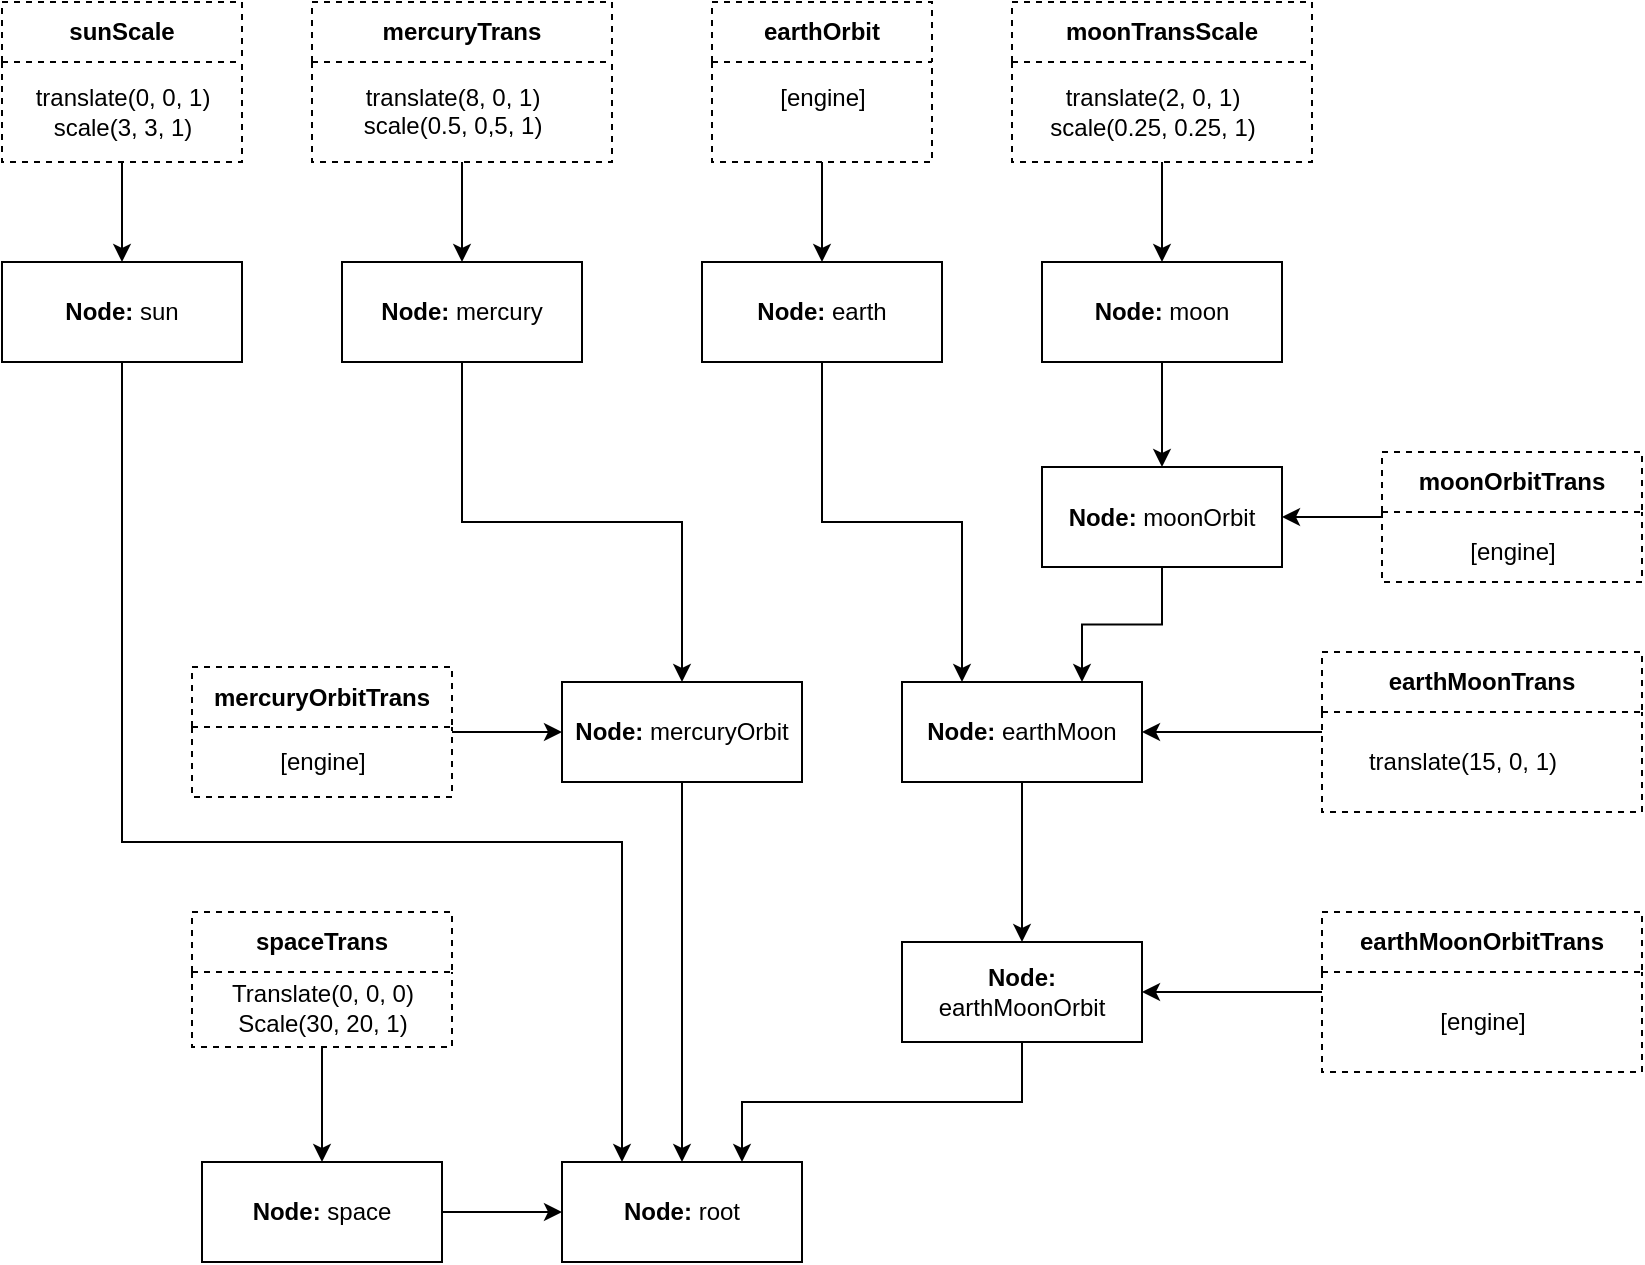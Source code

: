 <mxfile version="24.7.16">
  <diagram name="Page-1" id="nsxdXsHPMkuc5sDnX4gc">
    <mxGraphModel dx="1728" dy="645" grid="1" gridSize="10" guides="1" tooltips="1" connect="1" arrows="1" fold="1" page="1" pageScale="1" pageWidth="850" pageHeight="1100" math="0" shadow="0">
      <root>
        <mxCell id="0" />
        <mxCell id="1" parent="0" />
        <mxCell id="PgbMHVhYkzSk4JH8k8pA-12" style="edgeStyle=orthogonalEdgeStyle;rounded=0;orthogonalLoop=1;jettySize=auto;html=1;exitX=0.5;exitY=1;exitDx=0;exitDy=0;entryX=0.75;entryY=0;entryDx=0;entryDy=0;" parent="1" source="PgbMHVhYkzSk4JH8k8pA-1" target="PgbMHVhYkzSk4JH8k8pA-2" edge="1">
          <mxGeometry relative="1" as="geometry" />
        </mxCell>
        <mxCell id="PgbMHVhYkzSk4JH8k8pA-1" value="&lt;b&gt;Node:&lt;/b&gt; earthMoonOrbit" style="rounded=0;whiteSpace=wrap;html=1;" parent="1" vertex="1">
          <mxGeometry x="470" y="480" width="120" height="50" as="geometry" />
        </mxCell>
        <mxCell id="PgbMHVhYkzSk4JH8k8pA-2" value="&lt;b&gt;Node:&lt;/b&gt; root" style="rounded=0;whiteSpace=wrap;html=1;" parent="1" vertex="1">
          <mxGeometry x="300" y="590" width="120" height="50" as="geometry" />
        </mxCell>
        <mxCell id="PgbMHVhYkzSk4JH8k8pA-11" style="edgeStyle=orthogonalEdgeStyle;rounded=0;orthogonalLoop=1;jettySize=auto;html=1;exitX=0.5;exitY=1;exitDx=0;exitDy=0;entryX=0.5;entryY=0;entryDx=0;entryDy=0;" parent="1" source="PgbMHVhYkzSk4JH8k8pA-3" target="PgbMHVhYkzSk4JH8k8pA-1" edge="1">
          <mxGeometry relative="1" as="geometry" />
        </mxCell>
        <mxCell id="PgbMHVhYkzSk4JH8k8pA-3" value="&lt;div&gt;&lt;b&gt;Node:&lt;/b&gt; earthMoon&lt;/div&gt;" style="rounded=0;whiteSpace=wrap;html=1;" parent="1" vertex="1">
          <mxGeometry x="470" y="350" width="120" height="50" as="geometry" />
        </mxCell>
        <mxCell id="PgbMHVhYkzSk4JH8k8pA-10" style="edgeStyle=orthogonalEdgeStyle;rounded=0;orthogonalLoop=1;jettySize=auto;html=1;exitX=0.5;exitY=1;exitDx=0;exitDy=0;entryX=0.25;entryY=0;entryDx=0;entryDy=0;" parent="1" source="PgbMHVhYkzSk4JH8k8pA-4" target="PgbMHVhYkzSk4JH8k8pA-3" edge="1">
          <mxGeometry relative="1" as="geometry" />
        </mxCell>
        <mxCell id="PgbMHVhYkzSk4JH8k8pA-4" value="&lt;div&gt;&lt;b&gt;Node:&lt;/b&gt; earth&lt;/div&gt;" style="rounded=0;whiteSpace=wrap;html=1;" parent="1" vertex="1">
          <mxGeometry x="370" y="140" width="120" height="50" as="geometry" />
        </mxCell>
        <mxCell id="PgbMHVhYkzSk4JH8k8pA-9" style="edgeStyle=orthogonalEdgeStyle;rounded=0;orthogonalLoop=1;jettySize=auto;html=1;exitX=0.5;exitY=1;exitDx=0;exitDy=0;entryX=0.75;entryY=0;entryDx=0;entryDy=0;" parent="1" source="PgbMHVhYkzSk4JH8k8pA-5" target="PgbMHVhYkzSk4JH8k8pA-3" edge="1">
          <mxGeometry relative="1" as="geometry">
            <mxPoint x="550" y="350" as="targetPoint" />
          </mxGeometry>
        </mxCell>
        <mxCell id="PgbMHVhYkzSk4JH8k8pA-5" value="&lt;div&gt;&lt;b&gt;Node:&lt;/b&gt; moonOrbit&lt;br&gt;&lt;/div&gt;" style="rounded=0;whiteSpace=wrap;html=1;" parent="1" vertex="1">
          <mxGeometry x="540" y="242.5" width="120" height="50" as="geometry" />
        </mxCell>
        <mxCell id="PgbMHVhYkzSk4JH8k8pA-7" style="edgeStyle=orthogonalEdgeStyle;rounded=0;orthogonalLoop=1;jettySize=auto;html=1;exitX=0.5;exitY=1;exitDx=0;exitDy=0;entryX=0.5;entryY=0;entryDx=0;entryDy=0;" parent="1" source="PgbMHVhYkzSk4JH8k8pA-6" target="PgbMHVhYkzSk4JH8k8pA-5" edge="1">
          <mxGeometry relative="1" as="geometry" />
        </mxCell>
        <mxCell id="PgbMHVhYkzSk4JH8k8pA-6" value="&lt;div&gt;&lt;b&gt;Node:&lt;/b&gt; moon&lt;br&gt;&lt;/div&gt;" style="rounded=0;whiteSpace=wrap;html=1;" parent="1" vertex="1">
          <mxGeometry x="540" y="140" width="120" height="50" as="geometry" />
        </mxCell>
        <mxCell id="PgbMHVhYkzSk4JH8k8pA-15" style="edgeStyle=orthogonalEdgeStyle;rounded=0;orthogonalLoop=1;jettySize=auto;html=1;entryX=0.25;entryY=0;entryDx=0;entryDy=0;exitX=0.5;exitY=1;exitDx=0;exitDy=0;" parent="1" source="PgbMHVhYkzSk4JH8k8pA-13" target="PgbMHVhYkzSk4JH8k8pA-2" edge="1">
          <mxGeometry relative="1" as="geometry">
            <Array as="points">
              <mxPoint x="80" y="430" />
              <mxPoint x="330" y="430" />
            </Array>
          </mxGeometry>
        </mxCell>
        <mxCell id="PgbMHVhYkzSk4JH8k8pA-13" value="&lt;div&gt;&lt;b&gt;Node:&lt;/b&gt; sun&lt;br&gt;&lt;/div&gt;" style="rounded=0;whiteSpace=wrap;html=1;" parent="1" vertex="1">
          <mxGeometry x="20" y="140" width="120" height="50" as="geometry" />
        </mxCell>
        <mxCell id="PgbMHVhYkzSk4JH8k8pA-19" style="edgeStyle=orthogonalEdgeStyle;rounded=0;orthogonalLoop=1;jettySize=auto;html=1;exitX=0.5;exitY=1;exitDx=0;exitDy=0;entryX=0.5;entryY=0;entryDx=0;entryDy=0;" parent="1" source="PgbMHVhYkzSk4JH8k8pA-16" target="PgbMHVhYkzSk4JH8k8pA-17" edge="1">
          <mxGeometry relative="1" as="geometry" />
        </mxCell>
        <mxCell id="PgbMHVhYkzSk4JH8k8pA-16" value="&lt;div&gt;&lt;b&gt;Node:&lt;/b&gt; mercury&lt;br&gt;&lt;/div&gt;" style="rounded=0;whiteSpace=wrap;html=1;" parent="1" vertex="1">
          <mxGeometry x="190" y="140" width="120" height="50" as="geometry" />
        </mxCell>
        <mxCell id="PgbMHVhYkzSk4JH8k8pA-18" style="edgeStyle=orthogonalEdgeStyle;rounded=0;orthogonalLoop=1;jettySize=auto;html=1;exitX=0.5;exitY=1;exitDx=0;exitDy=0;entryX=0.5;entryY=0;entryDx=0;entryDy=0;" parent="1" source="PgbMHVhYkzSk4JH8k8pA-17" target="PgbMHVhYkzSk4JH8k8pA-2" edge="1">
          <mxGeometry relative="1" as="geometry">
            <mxPoint x="330" y="580" as="targetPoint" />
          </mxGeometry>
        </mxCell>
        <mxCell id="PgbMHVhYkzSk4JH8k8pA-17" value="&lt;div&gt;&lt;b&gt;Node:&lt;/b&gt; mercuryOrbit&lt;br&gt;&lt;/div&gt;" style="rounded=0;whiteSpace=wrap;html=1;" parent="1" vertex="1">
          <mxGeometry x="300" y="350" width="120" height="50" as="geometry" />
        </mxCell>
        <mxCell id="PgbMHVhYkzSk4JH8k8pA-35" style="edgeStyle=orthogonalEdgeStyle;rounded=0;orthogonalLoop=1;jettySize=auto;html=1;exitX=0;exitY=0.5;exitDx=0;exitDy=0;entryX=1;entryY=0.5;entryDx=0;entryDy=0;" parent="1" source="PgbMHVhYkzSk4JH8k8pA-23" target="PgbMHVhYkzSk4JH8k8pA-1" edge="1">
          <mxGeometry relative="1" as="geometry" />
        </mxCell>
        <mxCell id="PgbMHVhYkzSk4JH8k8pA-23" value="earthMoonOrbitTrans" style="swimlane;whiteSpace=wrap;html=1;startSize=30;dashed=1;" parent="1" vertex="1">
          <mxGeometry x="680" y="465" width="160" height="80" as="geometry" />
        </mxCell>
        <mxCell id="PgbMHVhYkzSk4JH8k8pA-37" value="[engine]" style="text;html=1;align=center;verticalAlign=middle;resizable=0;points=[];autosize=1;strokeColor=none;fillColor=none;" parent="PgbMHVhYkzSk4JH8k8pA-23" vertex="1">
          <mxGeometry x="45" y="40" width="70" height="30" as="geometry" />
        </mxCell>
        <mxCell id="PgbMHVhYkzSk4JH8k8pA-28" style="edgeStyle=orthogonalEdgeStyle;rounded=0;orthogonalLoop=1;jettySize=auto;html=1;entryX=1;entryY=0.5;entryDx=0;entryDy=0;" parent="1" source="PgbMHVhYkzSk4JH8k8pA-26" target="PgbMHVhYkzSk4JH8k8pA-3" edge="1">
          <mxGeometry relative="1" as="geometry" />
        </mxCell>
        <mxCell id="PgbMHVhYkzSk4JH8k8pA-26" value="earthMoonTrans" style="swimlane;whiteSpace=wrap;html=1;startSize=30;dashed=1;" parent="1" vertex="1">
          <mxGeometry x="680" y="335" width="160" height="80" as="geometry" />
        </mxCell>
        <mxCell id="PgbMHVhYkzSk4JH8k8pA-27" value="&lt;div&gt;translate(15, 0, 1)&lt;/div&gt;" style="text;html=1;align=center;verticalAlign=middle;resizable=0;points=[];autosize=1;strokeColor=none;fillColor=none;" parent="PgbMHVhYkzSk4JH8k8pA-26" vertex="1">
          <mxGeometry x="10" y="40" width="120" height="30" as="geometry" />
        </mxCell>
        <mxCell id="PgbMHVhYkzSk4JH8k8pA-31" style="edgeStyle=orthogonalEdgeStyle;rounded=0;orthogonalLoop=1;jettySize=auto;html=1;entryX=0.5;entryY=0;entryDx=0;entryDy=0;" parent="1" source="PgbMHVhYkzSk4JH8k8pA-29" target="PgbMHVhYkzSk4JH8k8pA-6" edge="1">
          <mxGeometry relative="1" as="geometry" />
        </mxCell>
        <mxCell id="PgbMHVhYkzSk4JH8k8pA-29" value="moonTransScale" style="swimlane;whiteSpace=wrap;html=1;startSize=30;dashed=1;" parent="1" vertex="1">
          <mxGeometry x="525" y="10" width="150" height="80" as="geometry" />
        </mxCell>
        <mxCell id="PgbMHVhYkzSk4JH8k8pA-30" value="&lt;div&gt;translate(2, 0, 1)&lt;/div&gt;&lt;div&gt;&lt;div&gt;scale(0.25, 0.25, 1)&lt;/div&gt;&lt;/div&gt;" style="text;html=1;align=center;verticalAlign=middle;resizable=0;points=[];autosize=1;strokeColor=none;fillColor=none;" parent="PgbMHVhYkzSk4JH8k8pA-29" vertex="1">
          <mxGeometry x="5" y="35" width="130" height="40" as="geometry" />
        </mxCell>
        <mxCell id="PgbMHVhYkzSk4JH8k8pA-34" style="edgeStyle=orthogonalEdgeStyle;rounded=0;orthogonalLoop=1;jettySize=auto;html=1;entryX=1;entryY=0.5;entryDx=0;entryDy=0;" parent="1" source="PgbMHVhYkzSk4JH8k8pA-32" target="PgbMHVhYkzSk4JH8k8pA-5" edge="1">
          <mxGeometry relative="1" as="geometry" />
        </mxCell>
        <mxCell id="PgbMHVhYkzSk4JH8k8pA-32" value="moonOrbitTrans" style="swimlane;whiteSpace=wrap;html=1;startSize=30;dashed=1;" parent="1" vertex="1">
          <mxGeometry x="710" y="235" width="130" height="65" as="geometry" />
        </mxCell>
        <mxCell id="PgbMHVhYkzSk4JH8k8pA-36" value="[engine]" style="text;html=1;align=center;verticalAlign=middle;resizable=0;points=[];autosize=1;strokeColor=none;fillColor=none;" parent="PgbMHVhYkzSk4JH8k8pA-32" vertex="1">
          <mxGeometry x="30" y="35" width="70" height="30" as="geometry" />
        </mxCell>
        <mxCell id="PgbMHVhYkzSk4JH8k8pA-41" style="edgeStyle=orthogonalEdgeStyle;rounded=0;orthogonalLoop=1;jettySize=auto;html=1;entryX=0.5;entryY=0;entryDx=0;entryDy=0;" parent="1" source="PgbMHVhYkzSk4JH8k8pA-38" target="PgbMHVhYkzSk4JH8k8pA-13" edge="1">
          <mxGeometry relative="1" as="geometry" />
        </mxCell>
        <mxCell id="PgbMHVhYkzSk4JH8k8pA-38" value="sunScale" style="swimlane;whiteSpace=wrap;html=1;startSize=30;dashed=1;" parent="1" vertex="1">
          <mxGeometry x="20" y="10" width="120" height="80" as="geometry" />
        </mxCell>
        <mxCell id="PgbMHVhYkzSk4JH8k8pA-39" value="&lt;div&gt;translate(0, 0, 1)&lt;br&gt;&lt;/div&gt;&lt;div&gt;scale(3, 3, 1)&lt;br&gt;&lt;/div&gt;" style="text;html=1;align=center;verticalAlign=middle;resizable=0;points=[];autosize=1;strokeColor=none;fillColor=none;" parent="PgbMHVhYkzSk4JH8k8pA-38" vertex="1">
          <mxGeometry x="5" y="35" width="110" height="40" as="geometry" />
        </mxCell>
        <mxCell id="PgbMHVhYkzSk4JH8k8pA-45" style="edgeStyle=orthogonalEdgeStyle;rounded=0;orthogonalLoop=1;jettySize=auto;html=1;entryX=0;entryY=0.5;entryDx=0;entryDy=0;" parent="1" source="PgbMHVhYkzSk4JH8k8pA-43" target="PgbMHVhYkzSk4JH8k8pA-17" edge="1">
          <mxGeometry relative="1" as="geometry" />
        </mxCell>
        <mxCell id="PgbMHVhYkzSk4JH8k8pA-43" value="mercuryOrbitTrans" style="swimlane;whiteSpace=wrap;html=1;startSize=30;dashed=1;" parent="1" vertex="1">
          <mxGeometry x="115" y="342.5" width="130" height="65" as="geometry" />
        </mxCell>
        <mxCell id="PgbMHVhYkzSk4JH8k8pA-44" value="[engine]" style="text;html=1;align=center;verticalAlign=middle;resizable=0;points=[];autosize=1;strokeColor=none;fillColor=none;" parent="PgbMHVhYkzSk4JH8k8pA-43" vertex="1">
          <mxGeometry x="30" y="32.5" width="70" height="30" as="geometry" />
        </mxCell>
        <mxCell id="cGwP4i3cXGNt0qAE_A5_-3" style="edgeStyle=orthogonalEdgeStyle;rounded=0;orthogonalLoop=1;jettySize=auto;html=1;entryX=0.5;entryY=0;entryDx=0;entryDy=0;" parent="1" source="cGwP4i3cXGNt0qAE_A5_-1" target="PgbMHVhYkzSk4JH8k8pA-16" edge="1">
          <mxGeometry relative="1" as="geometry" />
        </mxCell>
        <mxCell id="cGwP4i3cXGNt0qAE_A5_-1" value="mercuryTrans" style="swimlane;whiteSpace=wrap;html=1;startSize=30;dashed=1;" parent="1" vertex="1">
          <mxGeometry x="175" y="10" width="150" height="80" as="geometry" />
        </mxCell>
        <mxCell id="cGwP4i3cXGNt0qAE_A5_-2" value="&lt;br&gt;&lt;div&gt;&lt;div&gt;&lt;br&gt;&lt;/div&gt;&lt;div&gt;translate(8, 0, 1)&lt;/div&gt;&lt;/div&gt;&lt;div&gt;scale(0.5, 0,5, 1)&lt;/div&gt;" style="text;html=1;align=center;verticalAlign=middle;resizable=0;points=[];autosize=1;strokeColor=none;fillColor=none;" parent="cGwP4i3cXGNt0qAE_A5_-1" vertex="1">
          <mxGeometry x="15" y="5" width="110" height="70" as="geometry" />
        </mxCell>
        <mxCell id="dNIKsX60kbQsSZCOQewj-5" style="edgeStyle=orthogonalEdgeStyle;rounded=0;orthogonalLoop=1;jettySize=auto;html=1;entryX=0.5;entryY=0;entryDx=0;entryDy=0;" edge="1" parent="1" source="5S-BjkX0zeM-5ZG-7OnS-1" target="PgbMHVhYkzSk4JH8k8pA-4">
          <mxGeometry relative="1" as="geometry" />
        </mxCell>
        <mxCell id="5S-BjkX0zeM-5ZG-7OnS-1" value="earthOrbit" style="swimlane;whiteSpace=wrap;html=1;startSize=30;dashed=1;" parent="1" vertex="1">
          <mxGeometry x="375" y="10" width="110" height="80" as="geometry" />
        </mxCell>
        <mxCell id="5S-BjkX0zeM-5ZG-7OnS-2" value="[engine]" style="text;html=1;align=center;verticalAlign=middle;resizable=0;points=[];autosize=1;strokeColor=none;fillColor=none;" parent="5S-BjkX0zeM-5ZG-7OnS-1" vertex="1">
          <mxGeometry x="20" y="32.5" width="70" height="30" as="geometry" />
        </mxCell>
        <mxCell id="5S-BjkX0zeM-5ZG-7OnS-6" style="edgeStyle=orthogonalEdgeStyle;rounded=0;orthogonalLoop=1;jettySize=auto;html=1;entryX=0;entryY=0.5;entryDx=0;entryDy=0;" parent="1" source="5S-BjkX0zeM-5ZG-7OnS-5" target="PgbMHVhYkzSk4JH8k8pA-2" edge="1">
          <mxGeometry relative="1" as="geometry" />
        </mxCell>
        <mxCell id="5S-BjkX0zeM-5ZG-7OnS-5" value="&lt;div&gt;&lt;b&gt;Node:&lt;/b&gt; space&lt;br&gt;&lt;/div&gt;" style="rounded=0;whiteSpace=wrap;html=1;" parent="1" vertex="1">
          <mxGeometry x="120" y="590" width="120" height="50" as="geometry" />
        </mxCell>
        <mxCell id="5S-BjkX0zeM-5ZG-7OnS-7" value="spaceTrans" style="swimlane;whiteSpace=wrap;html=1;startSize=30;dashed=1;" parent="1" vertex="1">
          <mxGeometry x="115" y="465" width="130" height="67.5" as="geometry" />
        </mxCell>
        <mxCell id="5S-BjkX0zeM-5ZG-7OnS-8" value="&lt;div&gt;Translate(0, 0, 0)&lt;/div&gt;&lt;div&gt;Scale(30, 20, 1)&lt;br&gt;&lt;/div&gt;" style="text;html=1;align=center;verticalAlign=middle;resizable=0;points=[];autosize=1;strokeColor=none;fillColor=none;" parent="5S-BjkX0zeM-5ZG-7OnS-7" vertex="1">
          <mxGeometry x="5" y="27.5" width="120" height="40" as="geometry" />
        </mxCell>
        <mxCell id="5S-BjkX0zeM-5ZG-7OnS-9" style="edgeStyle=orthogonalEdgeStyle;rounded=0;orthogonalLoop=1;jettySize=auto;html=1;entryX=0.5;entryY=0;entryDx=0;entryDy=0;" parent="1" source="5S-BjkX0zeM-5ZG-7OnS-8" target="5S-BjkX0zeM-5ZG-7OnS-5" edge="1">
          <mxGeometry relative="1" as="geometry" />
        </mxCell>
      </root>
    </mxGraphModel>
  </diagram>
</mxfile>
